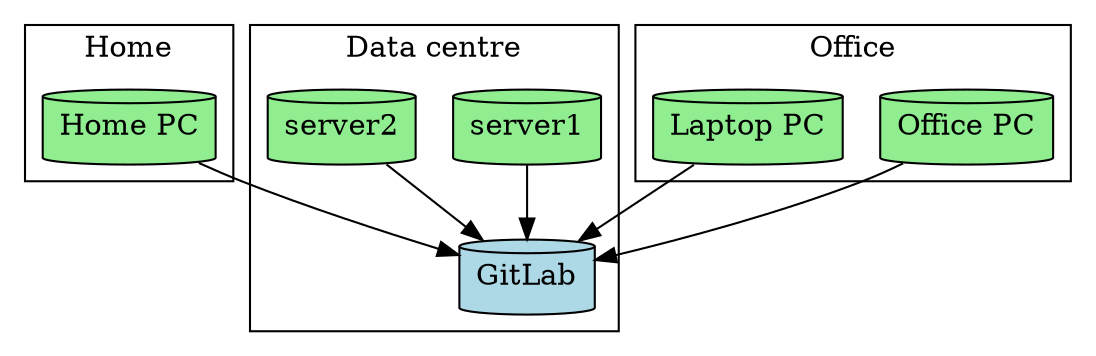 digraph G {

subgraph cluster_home {
	label="Home";
	homepc [shape="cylinder", label="Home PC", style="filled", fillcolor="lightgreen"];
}
subgraph cluster_office {
	label="Office";
	labpc [shape="cylinder", label="Office PC", style="filled", fillcolor="lightgreen"];
	laptop [shape="cylinder", label="Laptop PC", style="filled", fillcolor="lightgreen"];	
}
subgraph cluster_dc {
	label="Data centre";
gitlab [shape="cylinder", label="GitLab", style="filled", fillcolor="lightblue"];
server1 [shape="cylinder", label="server1", style="filled", fillcolor="lightgreen"];
server2 [shape="cylinder", label="server2", style="filled", fillcolor="lightgreen"];
}

homepc -> gitlab;
labpc -> gitlab;
laptop -> gitlab;
server1 -> gitlab;
server2 -> gitlab;

}
